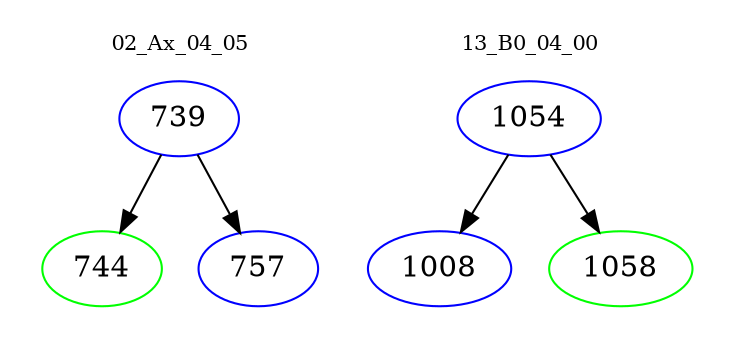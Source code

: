 digraph{
subgraph cluster_0 {
color = white
label = "02_Ax_04_05";
fontsize=10;
T0_739 [label="739", color="blue"]
T0_739 -> T0_744 [color="black"]
T0_744 [label="744", color="green"]
T0_739 -> T0_757 [color="black"]
T0_757 [label="757", color="blue"]
}
subgraph cluster_1 {
color = white
label = "13_B0_04_00";
fontsize=10;
T1_1054 [label="1054", color="blue"]
T1_1054 -> T1_1008 [color="black"]
T1_1008 [label="1008", color="blue"]
T1_1054 -> T1_1058 [color="black"]
T1_1058 [label="1058", color="green"]
}
}
